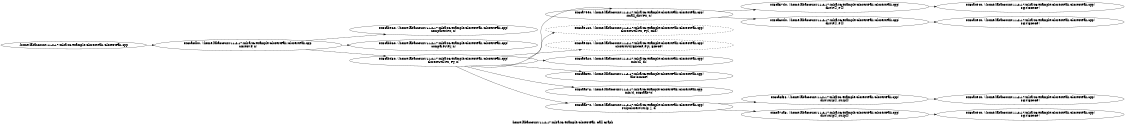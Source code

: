 digraph "/home/labaccount/11-2-17/mlsa/IG/example/ClosestPair Call Graph" {
	graph [dpi=300
		rankdir=LR
		size="7.5, 10"
		label="/home/labaccount/11-2-17/mlsa/IG/example/ClosestPair Call Graph"
	];

	Node0x561966975 [shape=oval, label="/home/labaccount/11-2-17/mlsa/IG/example/ClosestPair/ClosestPair.cpp"];
	Node0x296481810 [shape=oval, label="0x3cacdb0. (/home/labaccount/11-2-17/mlsa/IG/example/ClosestPair/ClosestPair.cpp)\nclosest(P, n)"];
	Node0x561966975 -> Node0x296481810;
	Node0x652820259 [shape=oval, label="0x3cab960. (/home/labaccount/11-2-17/mlsa/IG/example/ClosestPair/ClosestPair.cpp)\ncompareX(Px, n)"];
	Node0x296481810 -> Node0x652820259;
	Node0x154663098 [shape=oval, label="0x3cabb60. (/home/labaccount/11-2-17/mlsa/IG/example/ClosestPair/ClosestPair.cpp)\ncompareY(Py, n)"];
	Node0x296481810 -> Node0x154663098;
	Node0x227698119 [shape=oval, label="0x3cabd30. (/home/labaccount/11-2-17/mlsa/IG/example/ClosestPair/ClosestPair.cpp)\nclosestUtil(Px, Py, n)"];
	Node0x296481810 -> Node0x227698119;
	Node0x693972392 [shape=oval, label="0x3ca79e0. (/home/labaccount/11-2-17/mlsa/IG/example/ClosestPair/ClosestPair.cpp)\nsmall_dist(Px, n)"];
	Node0x227698119 -> Node0x693972392;
	Node0x702687101 [shape=oval, style=dashed, label="0x3ca9160. (/home/labaccount/11-2-17/mlsa/IG/example/ClosestPair/ClosestPair.cpp)\nclosestUtil(Px, Pyl, mid)"];
	Node0x227698119 -> Node0x702687101;
	Node0x162753844 [shape=oval, style=dashed, label="0x3ca9480. (/home/labaccount/11-2-17/mlsa/IG/example/ClosestPair/ClosestPair.cpp)\nclosestUtil(BINOP, Pyr, BINOP)"];
	Node0x227698119 -> Node0x162753844;
	Node0x850351807 [shape=oval, label="0x3ca9a20. (/home/labaccount/11-2-17/mlsa/IG/example/ClosestPair/ClosestPair.cpp)\nmin(dl, dr)"];
	Node0x227698119 -> Node0x850351807;
	Node0x525170060 [shape=oval, label="0x3caa5e0. (/home/labaccount/11-2-17/mlsa/IG/example/ClosestPair/ClosestPair.cpp)\nabs(BINOP)"];
	Node0x227698119 -> Node0x525170060;
	Node0x551509903 [shape=oval, label="0x3caac78. (/home/labaccount/11-2-17/mlsa/IG/example/ClosestPair/ClosestPair.cpp)\nmin(d, 0x3caab70)"];
	Node0x227698119 -> Node0x551509903;
	Node0x887130582 [shape=oval, label="0x3caab70. (/home/labaccount/11-2-17/mlsa/IG/example/ClosestPair/ClosestPair.cpp)\nstripClosest(strip, j, d)"];
	Node0x227698119 -> Node0x887130582;
	Node0x719023671 [shape=oval, label="0x3ca57d0. (/home/labaccount/11-2-17/mlsa/IG/example/ClosestPair/ClosestPair.cpp)\ndist(P[], P[])"];
	Node0x693972392 -> Node0x719023671;
	Node0x560770503 [shape=oval, label="0x3ca60d0. (/home/labaccount/11-2-17/mlsa/IG/example/ClosestPair/ClosestPair.cpp)\ndist(P[], P[])"];
	Node0x693972392 -> Node0x560770503;
	Node0x795903799 [shape=oval, label="0x3ca6f58. (/home/labaccount/11-2-17/mlsa/IG/example/ClosestPair/ClosestPair.cpp)\ndist(strip[], strip[])"];
	Node0x887130582 -> Node0x795903799;
	Node0x299052774 [shape=oval, label="0x3ca72a8. (/home/labaccount/11-2-17/mlsa/IG/example/ClosestPair/ClosestPair.cpp)\ndist(strip[], strip[])"];
	Node0x887130582 -> Node0x299052774;
	Node0x987735137 [shape=oval, label="0x3ca4e40. (/home/labaccount/11-2-17/mlsa/IG/example/ClosestPair/ClosestPair.cpp)\nsqrt(BINOP)"];
	Node0x719023671 -> Node0x987735137;
	Node0x490417761 [shape=oval, label="0x3ca4e40. (/home/labaccount/11-2-17/mlsa/IG/example/ClosestPair/ClosestPair.cpp)\nsqrt(BINOP)"];
	Node0x560770503 -> Node0x490417761;
	Node0x899805329 [shape=oval, label="0x3ca4e40. (/home/labaccount/11-2-17/mlsa/IG/example/ClosestPair/ClosestPair.cpp)\nsqrt(BINOP)"];
	Node0x795903799 -> Node0x899805329;
	Node0x235913434 [shape=oval, label="0x3ca4e40. (/home/labaccount/11-2-17/mlsa/IG/example/ClosestPair/ClosestPair.cpp)\nsqrt(BINOP)"];
	Node0x299052774 -> Node0x235913434;
}